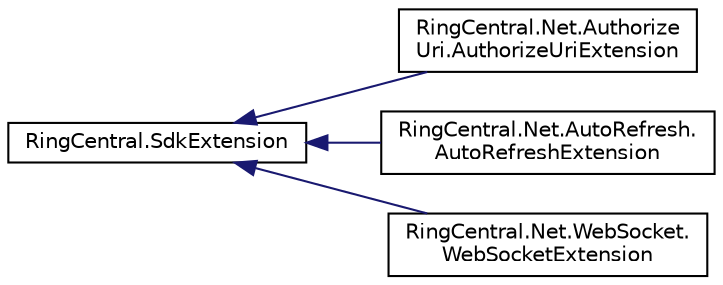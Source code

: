 digraph "Graphical Class Hierarchy"
{
 // LATEX_PDF_SIZE
  edge [fontname="Helvetica",fontsize="10",labelfontname="Helvetica",labelfontsize="10"];
  node [fontname="Helvetica",fontsize="10",shape=record];
  rankdir="LR";
  Node0 [label="RingCentral.SdkExtension",height=0.2,width=0.4,color="black", fillcolor="white", style="filled",URL="$classRingCentral_1_1SdkExtension.html",tooltip=" "];
  Node0 -> Node1 [dir="back",color="midnightblue",fontsize="10",style="solid",fontname="Helvetica"];
  Node1 [label="RingCentral.Net.Authorize\lUri.AuthorizeUriExtension",height=0.2,width=0.4,color="black", fillcolor="white", style="filled",URL="$classRingCentral_1_1Net_1_1AuthorizeUri_1_1AuthorizeUriExtension.html",tooltip=" "];
  Node0 -> Node2 [dir="back",color="midnightblue",fontsize="10",style="solid",fontname="Helvetica"];
  Node2 [label="RingCentral.Net.AutoRefresh.\lAutoRefreshExtension",height=0.2,width=0.4,color="black", fillcolor="white", style="filled",URL="$classRingCentral_1_1Net_1_1AutoRefresh_1_1AutoRefreshExtension.html",tooltip=" "];
  Node0 -> Node3 [dir="back",color="midnightblue",fontsize="10",style="solid",fontname="Helvetica"];
  Node3 [label="RingCentral.Net.WebSocket.\lWebSocketExtension",height=0.2,width=0.4,color="black", fillcolor="white", style="filled",URL="$classRingCentral_1_1Net_1_1WebSocket_1_1WebSocketExtension.html",tooltip=" "];
}
